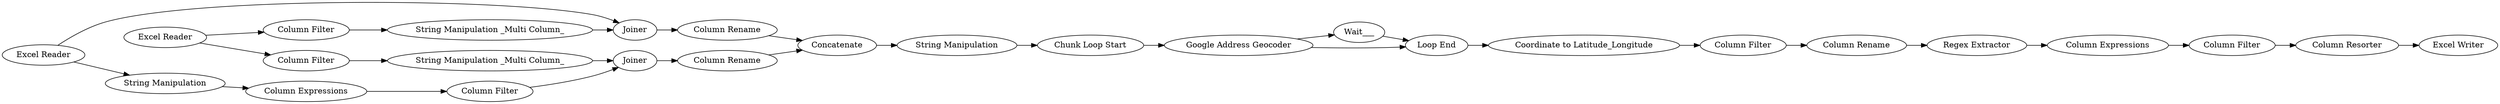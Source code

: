 digraph {
	"4436642576442670638_8" [label="String Manipulation _Multi Column_"]
	"4436642576442670638_24" [label="Column Filter"]
	"4436642576442670638_14" [label="String Manipulation"]
	"4436642576442670638_25" [label="Regex Extractor"]
	"4436642576442670638_18" [label="Coordinate to Latitude_Longitude"]
	"4436642576442670638_2" [label="Excel Reader"]
	"4436642576442670638_21" [label="Excel Writer"]
	"4436642576442670638_12" [label="Column Rename"]
	"4436642576442670638_27" [label="Column Filter"]
	"4436642576442670638_3" [label=Joiner]
	"4436642576442670638_28" [label="Column Resorter"]
	"4436642576442670638_5" [label="String Manipulation _Multi Column_"]
	"4436642576442670638_23" [label="Column Expressions"]
	"4436642576442670638_20" [label="Column Rename"]
	"4436642576442670638_4" [label="Column Filter"]
	"4436642576442670638_22" [label="String Manipulation"]
	"4436642576442670638_7" [label="Column Filter"]
	"4436642576442670638_11" [label="Chunk Loop Start"]
	"4436642576442670638_10" [label="Google Address Geocoder"]
	"4436642576442670638_6" [label=Joiner]
	"4436642576442670638_1" [label="Excel Reader"]
	"4436642576442670638_13" [label="Column Rename"]
	"4436642576442670638_26" [label="Column Expressions"]
	"4436642576442670638_9" [label=Concatenate]
	"4436642576442670638_16" [label=Wait___]
	"4436642576442670638_19" [label="Column Filter"]
	"4436642576442670638_15" [label="Loop End"]
	"4436642576442670638_12" -> "4436642576442670638_9"
	"4436642576442670638_16" -> "4436642576442670638_15"
	"4436642576442670638_1" -> "4436642576442670638_4"
	"4436642576442670638_20" -> "4436642576442670638_25"
	"4436642576442670638_1" -> "4436642576442670638_7"
	"4436642576442670638_4" -> "4436642576442670638_5"
	"4436642576442670638_28" -> "4436642576442670638_21"
	"4436642576442670638_8" -> "4436642576442670638_6"
	"4436642576442670638_10" -> "4436642576442670638_15"
	"4436642576442670638_11" -> "4436642576442670638_10"
	"4436642576442670638_2" -> "4436642576442670638_3"
	"4436642576442670638_5" -> "4436642576442670638_3"
	"4436642576442670638_27" -> "4436642576442670638_28"
	"4436642576442670638_22" -> "4436642576442670638_23"
	"4436642576442670638_6" -> "4436642576442670638_13"
	"4436642576442670638_19" -> "4436642576442670638_20"
	"4436642576442670638_24" -> "4436642576442670638_6"
	"4436642576442670638_2" -> "4436642576442670638_22"
	"4436642576442670638_13" -> "4436642576442670638_9"
	"4436642576442670638_15" -> "4436642576442670638_18"
	"4436642576442670638_18" -> "4436642576442670638_19"
	"4436642576442670638_7" -> "4436642576442670638_8"
	"4436642576442670638_26" -> "4436642576442670638_27"
	"4436642576442670638_9" -> "4436642576442670638_14"
	"4436642576442670638_10" -> "4436642576442670638_16"
	"4436642576442670638_3" -> "4436642576442670638_12"
	"4436642576442670638_23" -> "4436642576442670638_24"
	"4436642576442670638_25" -> "4436642576442670638_26"
	"4436642576442670638_14" -> "4436642576442670638_11"
	rankdir=LR
}

